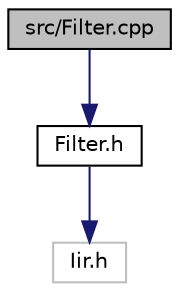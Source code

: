 digraph "src/Filter.cpp"
{
  edge [fontname="Helvetica",fontsize="10",labelfontname="Helvetica",labelfontsize="10"];
  node [fontname="Helvetica",fontsize="10",shape=record];
  Node0 [label="src/Filter.cpp",height=0.2,width=0.4,color="black", fillcolor="grey75", style="filled", fontcolor="black"];
  Node0 -> Node1 [color="midnightblue",fontsize="10",style="solid"];
  Node1 [label="Filter.h",height=0.2,width=0.4,color="black", fillcolor="white", style="filled",URL="$Filter_8h.html"];
  Node1 -> Node2 [color="midnightblue",fontsize="10",style="solid"];
  Node2 [label="Iir.h",height=0.2,width=0.4,color="grey75", fillcolor="white", style="filled"];
}
